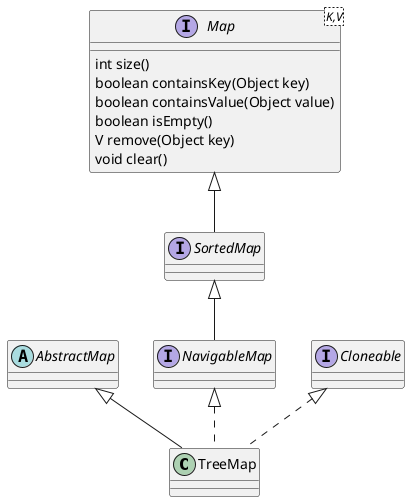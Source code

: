 @startuml

class TreeMap
abstract class AbstractMap
interface NavigableMap
interface Cloneable
interface SortedMap
interface Map<K,V>{
int size()
boolean containsKey(Object key)
boolean containsValue(Object value)
boolean isEmpty()
V remove(Object key)
void clear()
}


AbstractMap <|-- TreeMap
NavigableMap <|.. TreeMap
SortedMap <|-- NavigableMap
Map <|-- SortedMap
Cloneable <|.. TreeMap

@enduml
